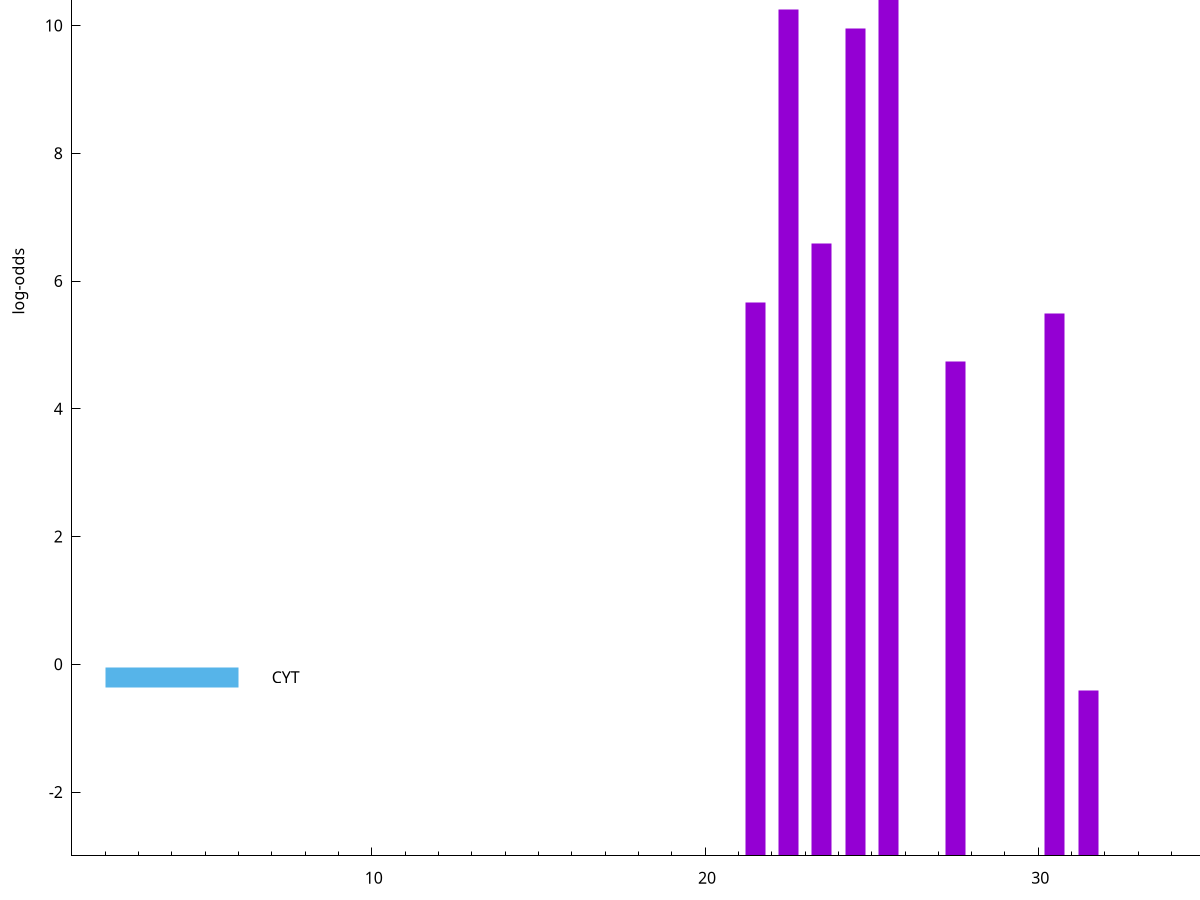 set title "LipoP predictions for SRR5666568.gff"
set size 2., 1.4
set xrange [1:70] 
set mxtics 10
set yrange [-3:15]
set y2range [0:18]
set ylabel "log-odds"
set term postscript eps color solid "Helvetica" 30
set output "SRR5666568.gff616.eps"
set arrow from 2,13.6021 to 6,13.6021 nohead lt 1 lw 20
set label "SpI" at 7,13.6021
set arrow from 2,-0.200913 to 6,-0.200913 nohead lt 3 lw 20
set label "CYT" at 7,-0.200913
set arrow from 2,13.6021 to 6,13.6021 nohead lt 1 lw 20
set label "SpI" at 7,13.6021
# NOTE: The scores below are the log-odds scores with the threshold
# NOTE: subtracted (a hack to make gnuplot make the histogram all
# NOTE: look nice).
plot "-" axes x1y2 title "" with impulses lt 1 lw 20
25.500000 16.289200
22.500000 13.246300
24.500000 12.951900
23.500000 9.582400
21.500000 8.665380
30.500000 8.485400
27.500000 7.734560
31.500000 2.586872
e
exit
